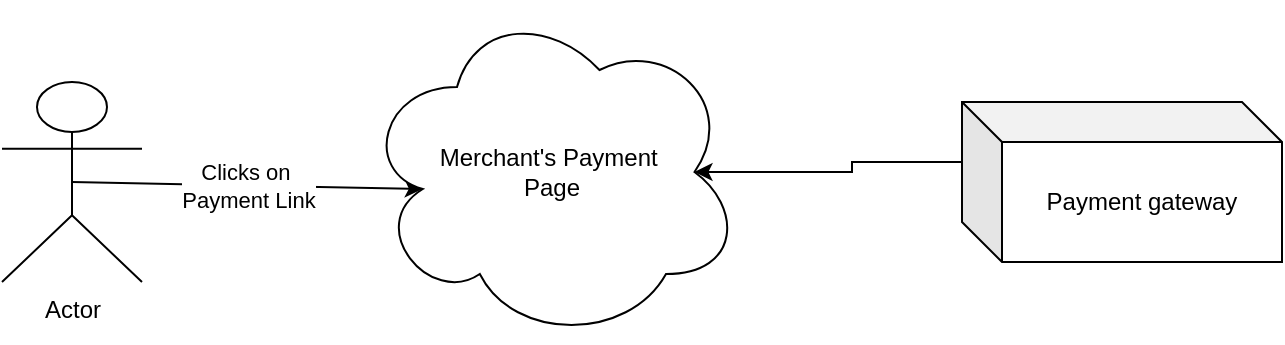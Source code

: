 <mxfile version="24.0.2" type="github">
  <diagram name="Page-1" id="eYNl6oVc8lXeLFPRdGsU">
    <mxGraphModel dx="954" dy="640" grid="1" gridSize="10" guides="1" tooltips="1" connect="1" arrows="1" fold="1" page="1" pageScale="1" pageWidth="850" pageHeight="1100" math="0" shadow="0">
      <root>
        <mxCell id="0" />
        <mxCell id="1" parent="0" />
        <mxCell id="5nQwqd4CATbJl3UrIqld-1" value="Actor" style="shape=umlActor;verticalLabelPosition=bottom;verticalAlign=top;html=1;outlineConnect=0;" vertex="1" parent="1">
          <mxGeometry x="100" y="170" width="70" height="100" as="geometry" />
        </mxCell>
        <mxCell id="5nQwqd4CATbJl3UrIqld-3" value="" style="endArrow=classic;html=1;rounded=0;exitX=0.5;exitY=0.5;exitDx=0;exitDy=0;exitPerimeter=0;entryX=0.16;entryY=0.55;entryDx=0;entryDy=0;entryPerimeter=0;" edge="1" parent="1" source="5nQwqd4CATbJl3UrIqld-1" target="5nQwqd4CATbJl3UrIqld-8">
          <mxGeometry relative="1" as="geometry">
            <mxPoint x="210" y="219.5" as="sourcePoint" />
            <mxPoint x="310" y="220" as="targetPoint" />
          </mxGeometry>
        </mxCell>
        <mxCell id="5nQwqd4CATbJl3UrIqld-4" value="Clicks on&amp;nbsp;&lt;div&gt;Payment Link&lt;/div&gt;" style="edgeLabel;resizable=0;html=1;;align=center;verticalAlign=middle;" connectable="0" vertex="1" parent="5nQwqd4CATbJl3UrIqld-3">
          <mxGeometry relative="1" as="geometry" />
        </mxCell>
        <mxCell id="5nQwqd4CATbJl3UrIqld-8" value="Merchant&#39;s Payment&amp;nbsp;&lt;div&gt;Page&lt;/div&gt;" style="ellipse;shape=cloud;whiteSpace=wrap;html=1;" vertex="1" parent="1">
          <mxGeometry x="280" y="130" width="190" height="170" as="geometry" />
        </mxCell>
        <mxCell id="5nQwqd4CATbJl3UrIqld-10" value="Payment gateway" style="shape=cube;whiteSpace=wrap;html=1;boundedLbl=1;backgroundOutline=1;darkOpacity=0.05;darkOpacity2=0.1;" vertex="1" parent="1">
          <mxGeometry x="580" y="180" width="160" height="80" as="geometry" />
        </mxCell>
        <mxCell id="5nQwqd4CATbJl3UrIqld-11" style="edgeStyle=orthogonalEdgeStyle;rounded=0;orthogonalLoop=1;jettySize=auto;html=1;exitX=0;exitY=0;exitDx=0;exitDy=30;exitPerimeter=0;entryX=0.875;entryY=0.5;entryDx=0;entryDy=0;entryPerimeter=0;" edge="1" parent="1" source="5nQwqd4CATbJl3UrIqld-10" target="5nQwqd4CATbJl3UrIqld-8">
          <mxGeometry relative="1" as="geometry" />
        </mxCell>
      </root>
    </mxGraphModel>
  </diagram>
</mxfile>
